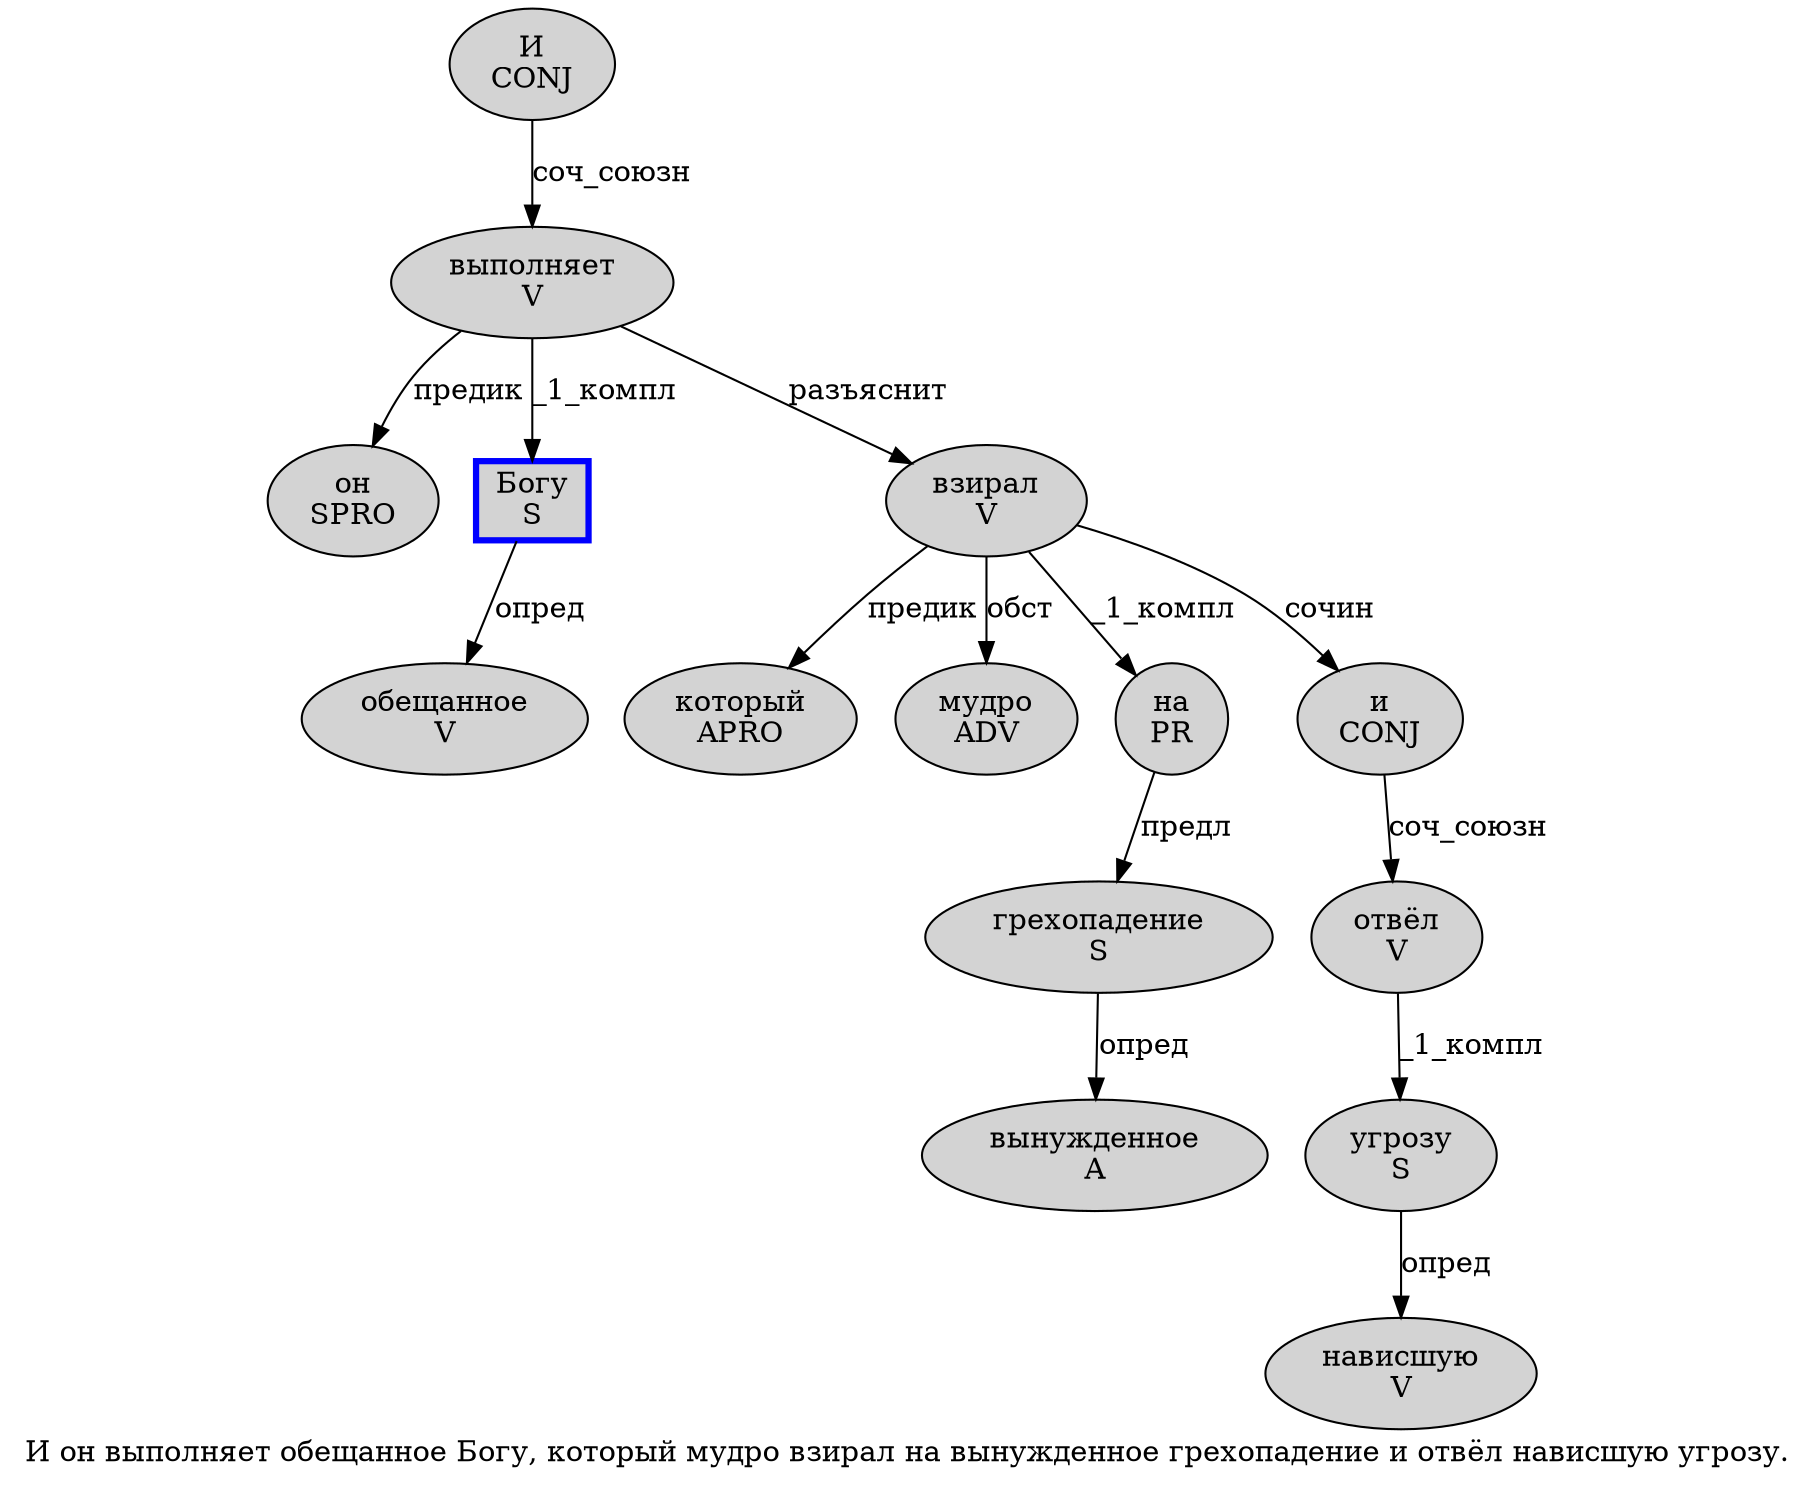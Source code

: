 digraph SENTENCE_1169 {
	graph [label="И он выполняет обещанное Богу, который мудро взирал на вынужденное грехопадение и отвёл нависшую угрозу."]
	node [style=filled]
		0 [label="И
CONJ" color="" fillcolor=lightgray penwidth=1 shape=ellipse]
		1 [label="он
SPRO" color="" fillcolor=lightgray penwidth=1 shape=ellipse]
		2 [label="выполняет
V" color="" fillcolor=lightgray penwidth=1 shape=ellipse]
		3 [label="обещанное
V" color="" fillcolor=lightgray penwidth=1 shape=ellipse]
		4 [label="Богу
S" color=blue fillcolor=lightgray penwidth=3 shape=box]
		6 [label="который
APRO" color="" fillcolor=lightgray penwidth=1 shape=ellipse]
		7 [label="мудро
ADV" color="" fillcolor=lightgray penwidth=1 shape=ellipse]
		8 [label="взирал
V" color="" fillcolor=lightgray penwidth=1 shape=ellipse]
		9 [label="на
PR" color="" fillcolor=lightgray penwidth=1 shape=ellipse]
		10 [label="вынужденное
A" color="" fillcolor=lightgray penwidth=1 shape=ellipse]
		11 [label="грехопадение
S" color="" fillcolor=lightgray penwidth=1 shape=ellipse]
		12 [label="и
CONJ" color="" fillcolor=lightgray penwidth=1 shape=ellipse]
		13 [label="отвёл
V" color="" fillcolor=lightgray penwidth=1 shape=ellipse]
		14 [label="нависшую
V" color="" fillcolor=lightgray penwidth=1 shape=ellipse]
		15 [label="угрозу
S" color="" fillcolor=lightgray penwidth=1 shape=ellipse]
			4 -> 3 [label="опред"]
			13 -> 15 [label="_1_компл"]
			11 -> 10 [label="опред"]
			12 -> 13 [label="соч_союзн"]
			8 -> 6 [label="предик"]
			8 -> 7 [label="обст"]
			8 -> 9 [label="_1_компл"]
			8 -> 12 [label="сочин"]
			0 -> 2 [label="соч_союзн"]
			9 -> 11 [label="предл"]
			15 -> 14 [label="опред"]
			2 -> 1 [label="предик"]
			2 -> 4 [label="_1_компл"]
			2 -> 8 [label="разъяснит"]
}